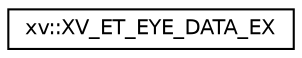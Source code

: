 digraph "Graphical Class Hierarchy"
{
 // LATEX_PDF_SIZE
  edge [fontname="Helvetica",fontsize="10",labelfontname="Helvetica",labelfontsize="10"];
  node [fontname="Helvetica",fontsize="10",shape=record];
  rankdir="LR";
  Node0 [label="xv::XV_ET_EYE_DATA_EX",height=0.2,width=0.4,color="black", fillcolor="white", style="filled",URL="$structxv_1_1XV__ET__EYE__DATA__EX.html",tooltip=" "];
}
